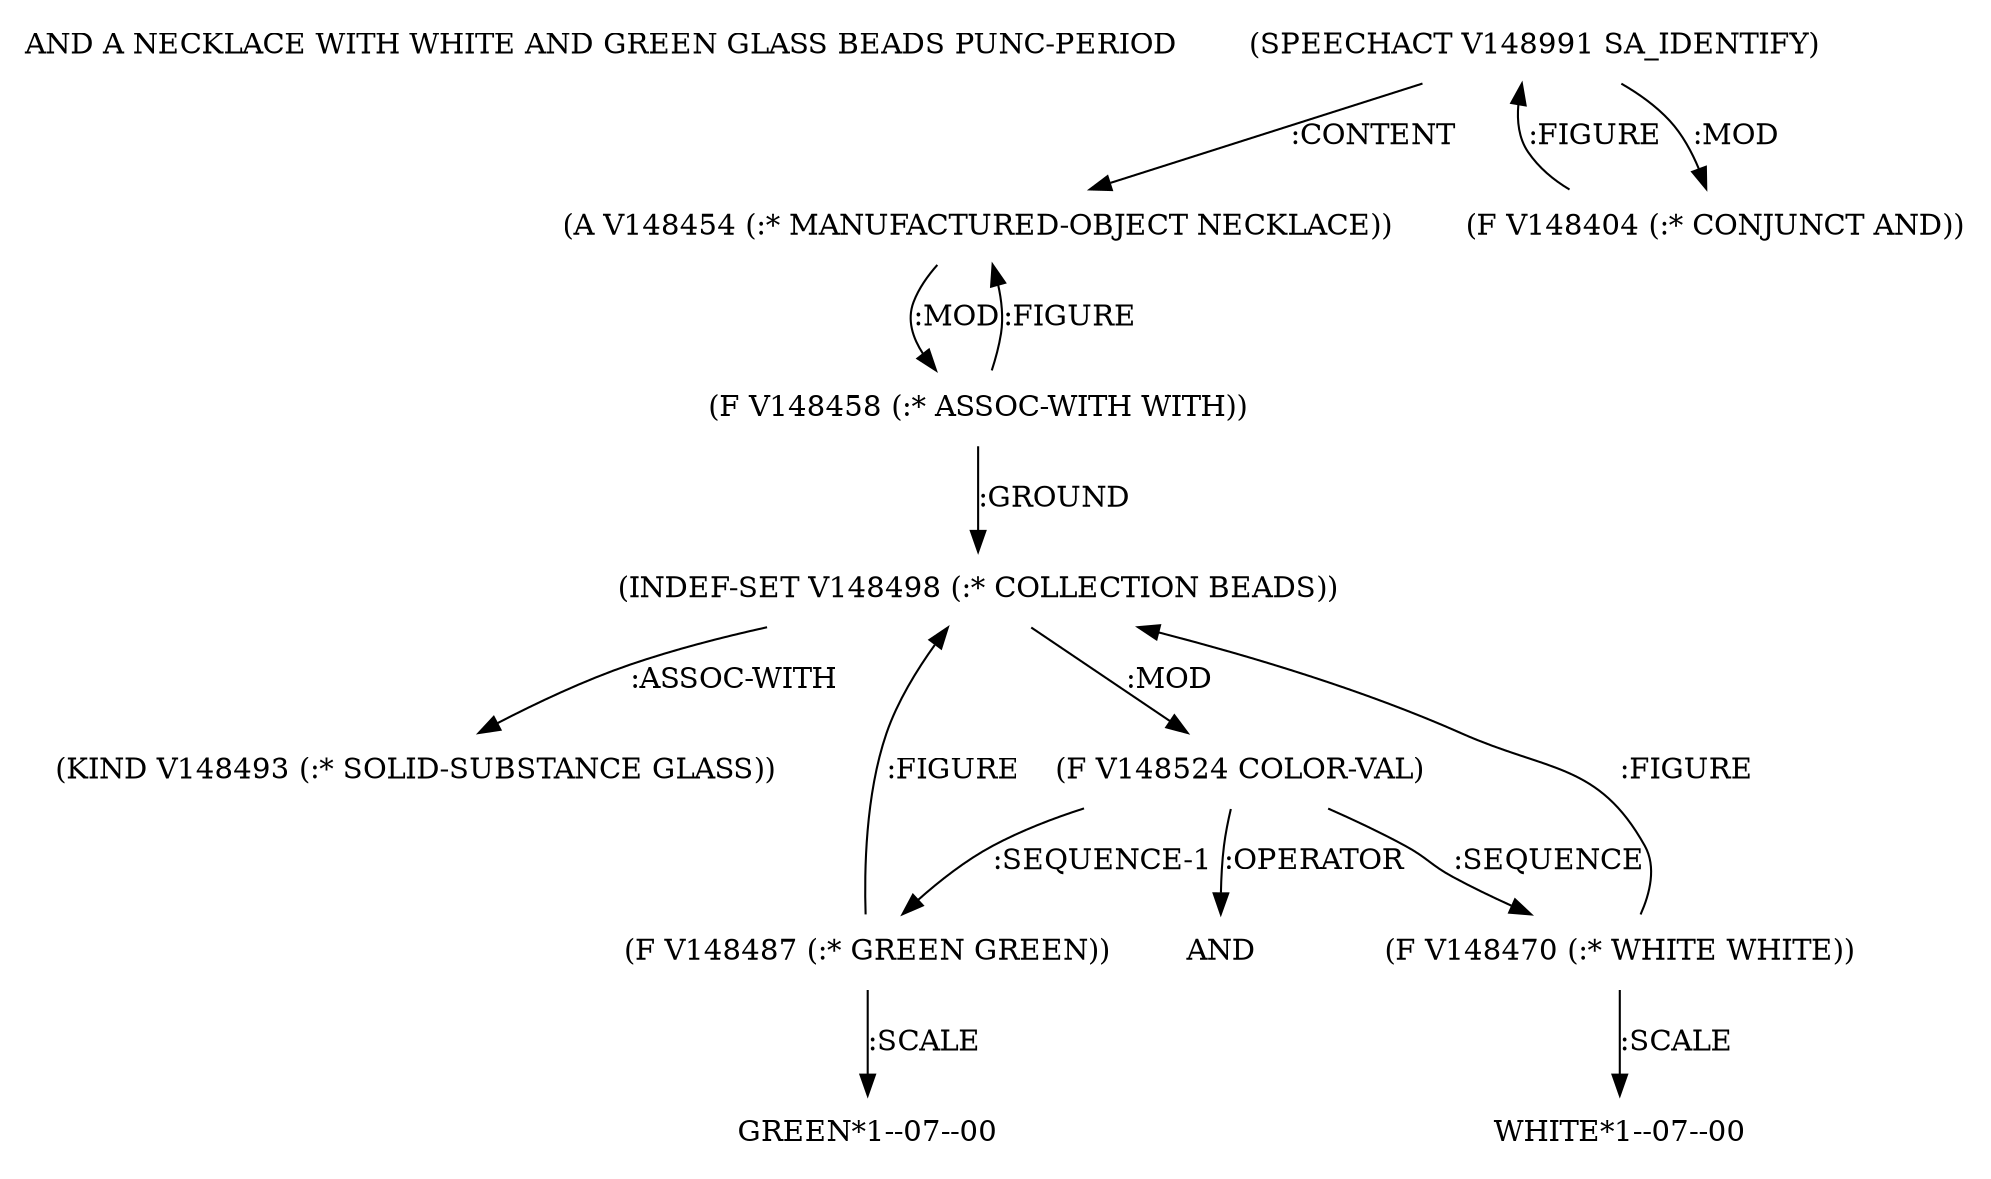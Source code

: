 digraph Terms {
  node [shape=none]
  "AND A NECKLACE WITH WHITE AND GREEN GLASS BEADS PUNC-PERIOD"
  "V148991" [label="(SPEECHACT V148991 SA_IDENTIFY)"]
  "V148991" -> "V148454" [label=":CONTENT"]
  "V148991" -> "V148404" [label=":MOD"]
  "V148404" [label="(F V148404 (:* CONJUNCT AND))"]
  "V148404" -> "V148991" [label=":FIGURE"]
  "V148454" [label="(A V148454 (:* MANUFACTURED-OBJECT NECKLACE))"]
  "V148454" -> "V148458" [label=":MOD"]
  "V148458" [label="(F V148458 (:* ASSOC-WITH WITH))"]
  "V148458" -> "V148498" [label=":GROUND"]
  "V148458" -> "V148454" [label=":FIGURE"]
  "V148498" [label="(INDEF-SET V148498 (:* COLLECTION BEADS))"]
  "V148498" -> "V148493" [label=":ASSOC-WITH"]
  "V148498" -> "V148524" [label=":MOD"]
  "V148493" [label="(KIND V148493 (:* SOLID-SUBSTANCE GLASS))"]
  "V148524" [label="(F V148524 COLOR-VAL)"]
  "V148524" -> "V148470" [label=":SEQUENCE"]
  "V148524" -> "V148487" [label=":SEQUENCE-1"]
  "V148524" -> "NT150188" [label=":OPERATOR"]
  "NT150188" [label="AND"]
  "V148470" [label="(F V148470 (:* WHITE WHITE))"]
  "V148470" -> "V148498" [label=":FIGURE"]
  "V148470" -> "NT150189" [label=":SCALE"]
  "NT150189" [label="WHITE*1--07--00"]
  "V148487" [label="(F V148487 (:* GREEN GREEN))"]
  "V148487" -> "V148498" [label=":FIGURE"]
  "V148487" -> "NT150190" [label=":SCALE"]
  "NT150190" [label="GREEN*1--07--00"]
}
